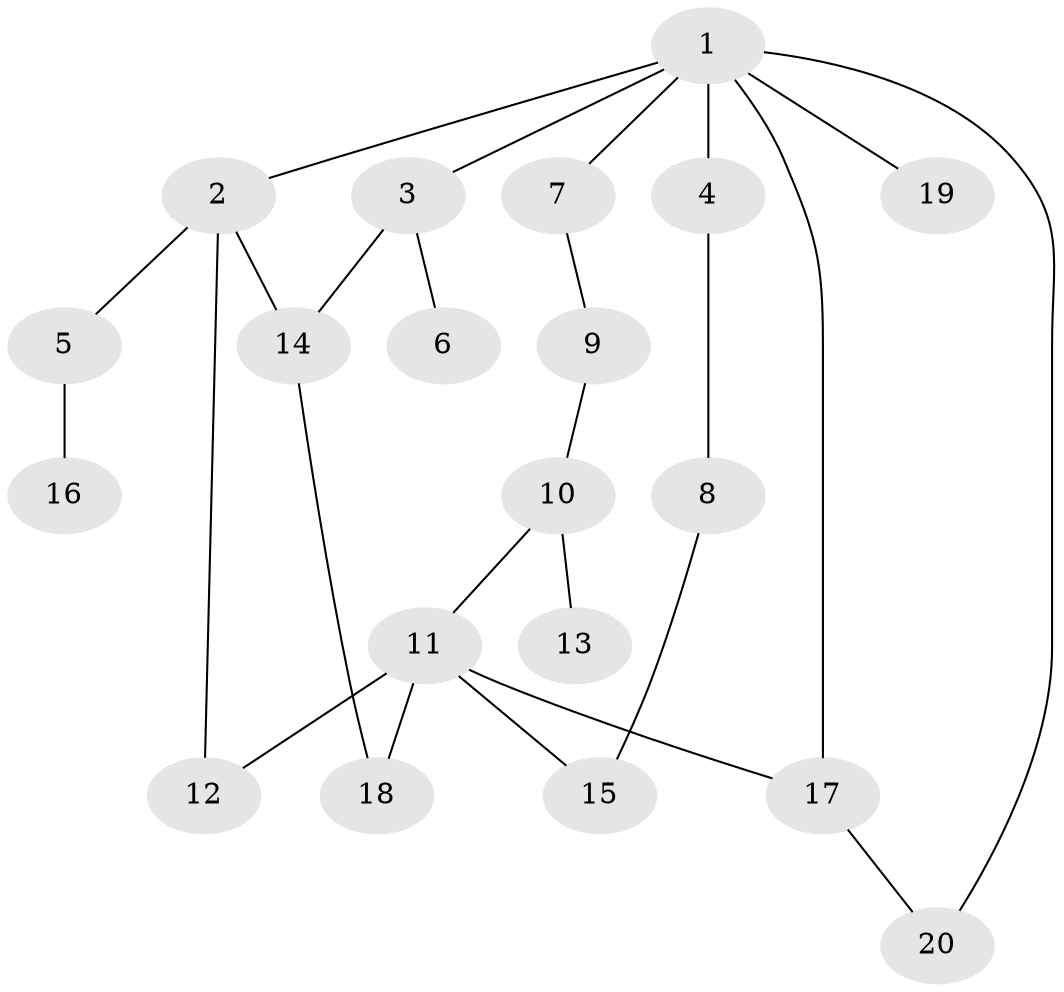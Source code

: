 // Generated by graph-tools (version 1.1) at 2025/46/02/15/25 05:46:28]
// undirected, 20 vertices, 25 edges
graph export_dot {
graph [start="1"]
  node [color=gray90,style=filled];
  1;
  2;
  3;
  4;
  5;
  6;
  7;
  8;
  9;
  10;
  11;
  12;
  13;
  14;
  15;
  16;
  17;
  18;
  19;
  20;
  1 -- 2;
  1 -- 3;
  1 -- 4;
  1 -- 7;
  1 -- 17;
  1 -- 19;
  1 -- 20;
  2 -- 5;
  2 -- 12;
  2 -- 14;
  3 -- 6;
  3 -- 14;
  4 -- 8;
  5 -- 16;
  7 -- 9;
  8 -- 15;
  9 -- 10;
  10 -- 11;
  10 -- 13;
  11 -- 15;
  11 -- 12;
  11 -- 17;
  11 -- 18;
  14 -- 18;
  17 -- 20;
}
